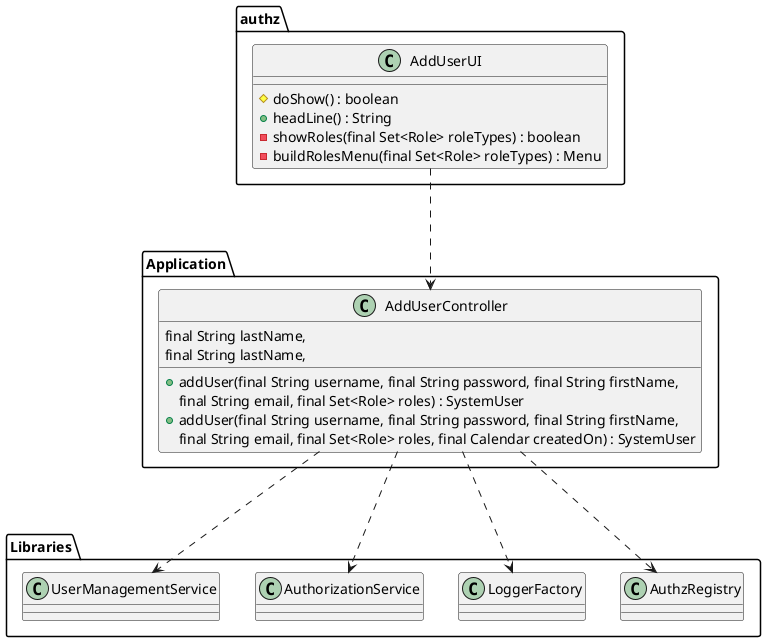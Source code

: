 @startuml
'https://plantuml.com/class-diagram

package authz{
    class AddUserUI{
    #doShow() : boolean
    +headLine() : String
    -showRoles(final Set<Role> roleTypes) : boolean
    -buildRolesMenu(final Set<Role> roleTypes) : Menu
    }
}

package Application{
    class AddUserController{
    +addUser(final String username, final String password, final String firstName,
                         final String lastName,
                         final String email, final Set<Role> roles) : SystemUser
    +addUser(final String username, final String password, final String firstName,
                         final String lastName,
                         final String email, final Set<Role> roles, final Calendar createdOn) : SystemUser
    }
}

package Libraries{
    class UserManagementService
    class AuthorizationService
    class LoggerFactory
    class AuthzRegistry
}

AddUserUI --.> AddUserController
AddUserController --.> UserManagementService
AddUserController --.> AuthorizationService
AddUserController -.-> LoggerFactory
AddUserController -.-> AuthzRegistry

@enduml
